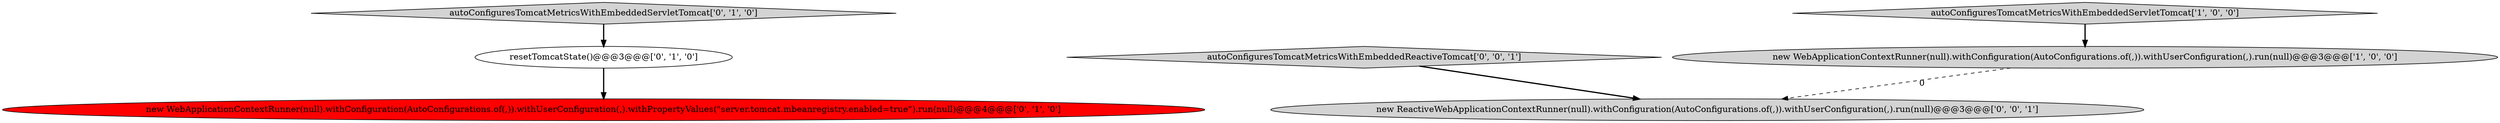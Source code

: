 digraph {
2 [style = filled, label = "new WebApplicationContextRunner(null).withConfiguration(AutoConfigurations.of(,)).withUserConfiguration(,).withPropertyValues(\"server.tomcat.mbeanregistry.enabled=true\").run(null)@@@4@@@['0', '1', '0']", fillcolor = red, shape = ellipse image = "AAA1AAABBB2BBB"];
1 [style = filled, label = "new WebApplicationContextRunner(null).withConfiguration(AutoConfigurations.of(,)).withUserConfiguration(,).run(null)@@@3@@@['1', '0', '0']", fillcolor = lightgray, shape = ellipse image = "AAA0AAABBB1BBB"];
3 [style = filled, label = "autoConfiguresTomcatMetricsWithEmbeddedServletTomcat['0', '1', '0']", fillcolor = lightgray, shape = diamond image = "AAA0AAABBB2BBB"];
0 [style = filled, label = "autoConfiguresTomcatMetricsWithEmbeddedServletTomcat['1', '0', '0']", fillcolor = lightgray, shape = diamond image = "AAA0AAABBB1BBB"];
6 [style = filled, label = "autoConfiguresTomcatMetricsWithEmbeddedReactiveTomcat['0', '0', '1']", fillcolor = lightgray, shape = diamond image = "AAA0AAABBB3BBB"];
4 [style = filled, label = "resetTomcatState()@@@3@@@['0', '1', '0']", fillcolor = white, shape = ellipse image = "AAA0AAABBB2BBB"];
5 [style = filled, label = "new ReactiveWebApplicationContextRunner(null).withConfiguration(AutoConfigurations.of(,)).withUserConfiguration(,).run(null)@@@3@@@['0', '0', '1']", fillcolor = lightgray, shape = ellipse image = "AAA0AAABBB3BBB"];
6->5 [style = bold, label=""];
1->5 [style = dashed, label="0"];
4->2 [style = bold, label=""];
3->4 [style = bold, label=""];
0->1 [style = bold, label=""];
}
